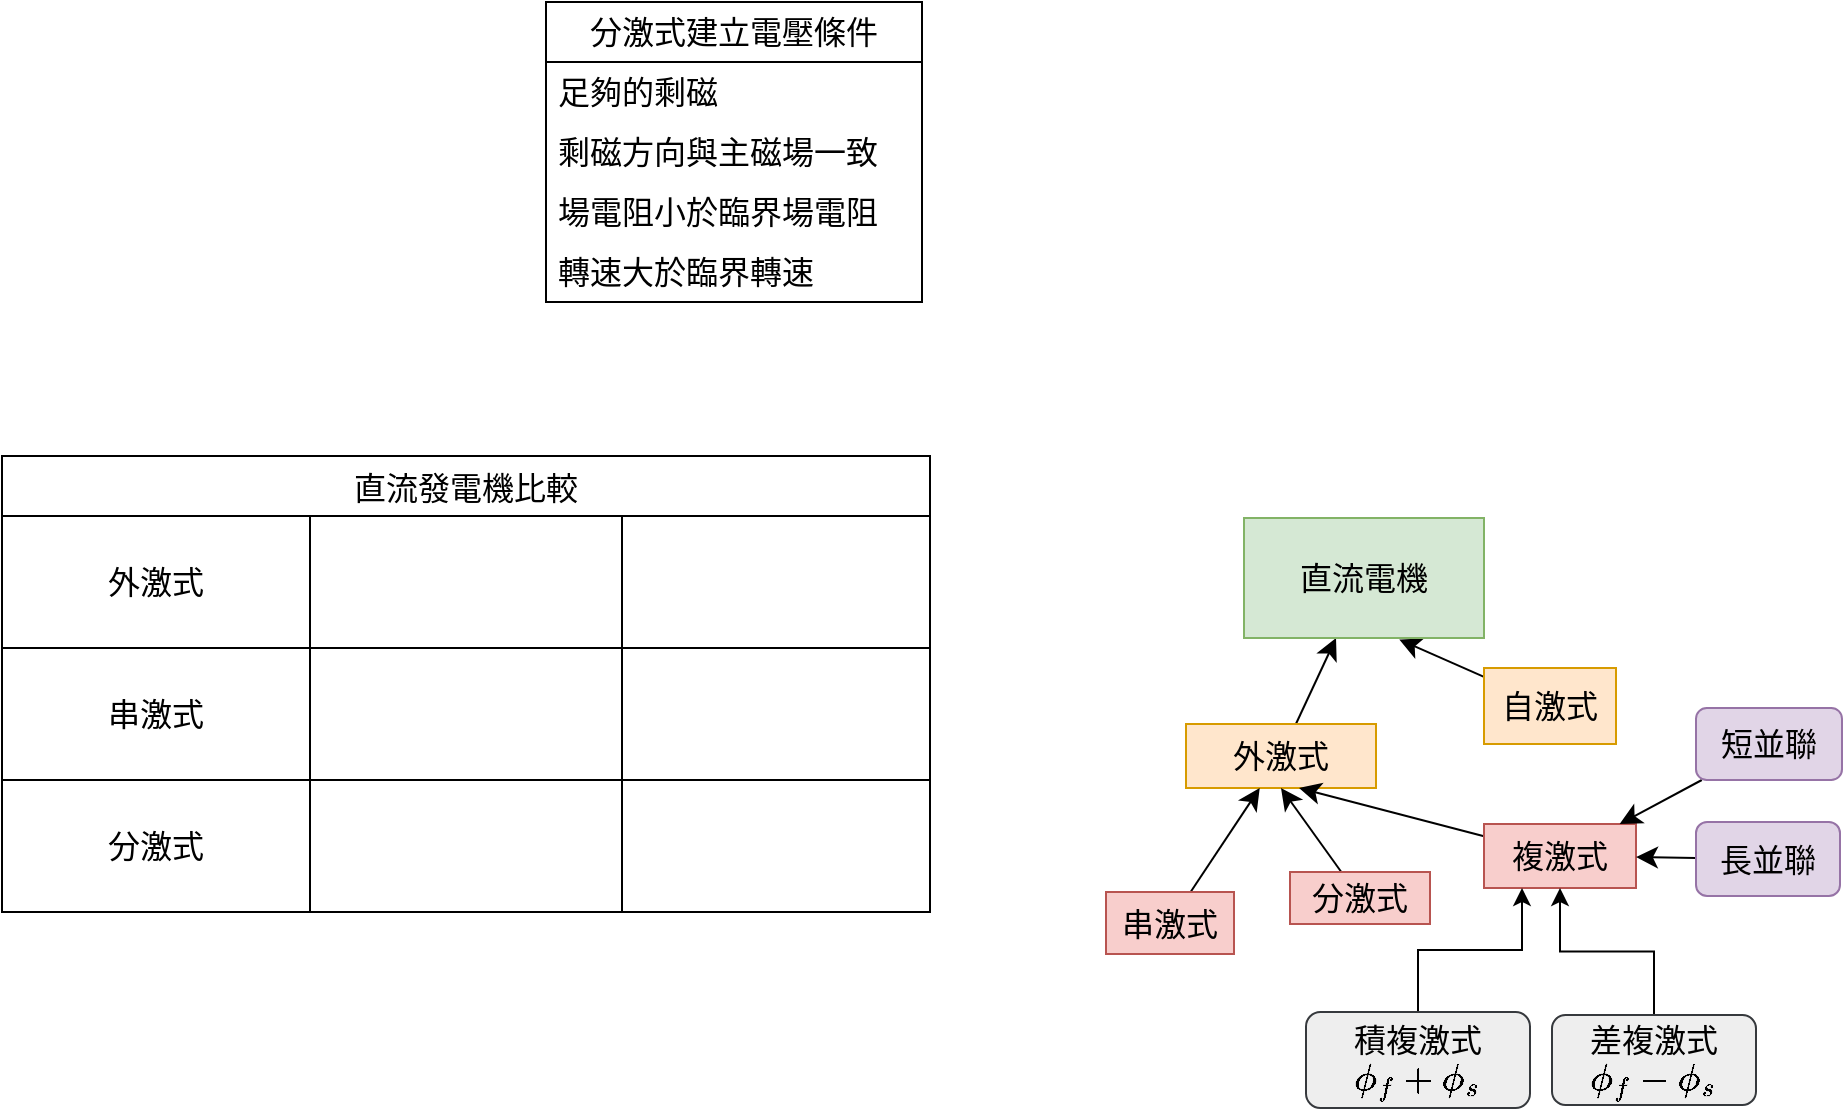 <mxfile version="21.7.5" type="github">
  <diagram name="第 1 页" id="0khi-y4i2Tu5UxIGoybB">
    <mxGraphModel dx="1645" dy="1000" grid="0" gridSize="10" guides="1" tooltips="1" connect="1" arrows="1" fold="1" page="0" pageScale="1" pageWidth="827" pageHeight="1169" math="1" shadow="0">
      <root>
        <mxCell id="0" />
        <mxCell id="1" parent="0" />
        <mxCell id="_pKEH9My9L13lh35LSAF-10" style="edgeStyle=none;curved=1;rounded=0;orthogonalLoop=1;jettySize=auto;html=1;fontSize=12;startSize=8;endSize=8;" parent="1" source="_pKEH9My9L13lh35LSAF-1" target="_pKEH9My9L13lh35LSAF-9" edge="1">
          <mxGeometry relative="1" as="geometry" />
        </mxCell>
        <mxCell id="_pKEH9My9L13lh35LSAF-1" value="外激式" style="rounded=0;whiteSpace=wrap;html=1;fontSize=16;fillColor=#ffe6cc;strokeColor=#d79b00;" parent="1" vertex="1">
          <mxGeometry x="-4" y="94" width="95" height="32" as="geometry" />
        </mxCell>
        <mxCell id="_pKEH9My9L13lh35LSAF-11" style="edgeStyle=none;curved=1;rounded=0;orthogonalLoop=1;jettySize=auto;html=1;entryX=0.647;entryY=1.013;entryDx=0;entryDy=0;entryPerimeter=0;fontSize=12;startSize=8;endSize=8;" parent="1" source="_pKEH9My9L13lh35LSAF-2" target="_pKEH9My9L13lh35LSAF-9" edge="1">
          <mxGeometry relative="1" as="geometry" />
        </mxCell>
        <mxCell id="_pKEH9My9L13lh35LSAF-2" value="自激式" style="rounded=0;whiteSpace=wrap;html=1;fontSize=16;fillColor=#ffe6cc;strokeColor=#d79b00;" parent="1" vertex="1">
          <mxGeometry x="145" y="66" width="66" height="38" as="geometry" />
        </mxCell>
        <mxCell id="_pKEH9My9L13lh35LSAF-6" style="edgeStyle=none;curved=1;rounded=0;orthogonalLoop=1;jettySize=auto;html=1;fontSize=12;startSize=8;endSize=8;" parent="1" source="_pKEH9My9L13lh35LSAF-3" target="_pKEH9My9L13lh35LSAF-1" edge="1">
          <mxGeometry relative="1" as="geometry" />
        </mxCell>
        <mxCell id="_pKEH9My9L13lh35LSAF-3" value="串激式" style="rounded=0;whiteSpace=wrap;html=1;fontSize=16;fillColor=#f8cecc;strokeColor=#b85450;" parent="1" vertex="1">
          <mxGeometry x="-44" y="178" width="64" height="31" as="geometry" />
        </mxCell>
        <mxCell id="_pKEH9My9L13lh35LSAF-7" style="edgeStyle=none;curved=1;rounded=0;orthogonalLoop=1;jettySize=auto;html=1;entryX=0.5;entryY=1;entryDx=0;entryDy=0;fontSize=12;startSize=8;endSize=8;" parent="1" source="_pKEH9My9L13lh35LSAF-4" target="_pKEH9My9L13lh35LSAF-1" edge="1">
          <mxGeometry relative="1" as="geometry" />
        </mxCell>
        <mxCell id="_pKEH9My9L13lh35LSAF-4" value="分激式" style="rounded=0;whiteSpace=wrap;html=1;fontSize=16;fillColor=#f8cecc;strokeColor=#b85450;" parent="1" vertex="1">
          <mxGeometry x="48" y="168" width="70" height="26" as="geometry" />
        </mxCell>
        <mxCell id="_pKEH9My9L13lh35LSAF-8" style="edgeStyle=none;curved=1;rounded=0;orthogonalLoop=1;jettySize=auto;html=1;entryX=0.595;entryY=1;entryDx=0;entryDy=0;entryPerimeter=0;fontSize=12;startSize=8;endSize=8;" parent="1" source="_pKEH9My9L13lh35LSAF-5" target="_pKEH9My9L13lh35LSAF-1" edge="1">
          <mxGeometry relative="1" as="geometry" />
        </mxCell>
        <mxCell id="_pKEH9My9L13lh35LSAF-5" value="複激式" style="rounded=0;whiteSpace=wrap;html=1;fontSize=16;fillColor=#f8cecc;strokeColor=#b85450;" parent="1" vertex="1">
          <mxGeometry x="145" y="144" width="76" height="32" as="geometry" />
        </mxCell>
        <mxCell id="_pKEH9My9L13lh35LSAF-9" value="直流電機" style="rounded=0;whiteSpace=wrap;html=1;fontSize=16;fillColor=#d5e8d4;strokeColor=#82b366;" parent="1" vertex="1">
          <mxGeometry x="25" y="-9" width="120" height="60" as="geometry" />
        </mxCell>
        <mxCell id="_pKEH9My9L13lh35LSAF-15" style="edgeStyle=none;curved=1;rounded=0;orthogonalLoop=1;jettySize=auto;html=1;fontSize=12;startSize=8;endSize=8;" parent="1" source="_pKEH9My9L13lh35LSAF-12" target="_pKEH9My9L13lh35LSAF-5" edge="1">
          <mxGeometry relative="1" as="geometry" />
        </mxCell>
        <mxCell id="_pKEH9My9L13lh35LSAF-12" value="長並聯" style="rounded=1;whiteSpace=wrap;html=1;fontSize=16;fillColor=#e1d5e7;strokeColor=#9673a6;" parent="1" vertex="1">
          <mxGeometry x="251" y="143" width="72" height="37" as="geometry" />
        </mxCell>
        <mxCell id="_pKEH9My9L13lh35LSAF-14" style="edgeStyle=none;curved=1;rounded=0;orthogonalLoop=1;jettySize=auto;html=1;fontSize=12;startSize=8;endSize=8;" parent="1" source="_pKEH9My9L13lh35LSAF-13" target="_pKEH9My9L13lh35LSAF-5" edge="1">
          <mxGeometry relative="1" as="geometry" />
        </mxCell>
        <mxCell id="_pKEH9My9L13lh35LSAF-13" value="短並聯" style="rounded=1;whiteSpace=wrap;html=1;fontSize=16;fillColor=#e1d5e7;strokeColor=#9673a6;" parent="1" vertex="1">
          <mxGeometry x="251" y="86" width="73" height="36" as="geometry" />
        </mxCell>
        <mxCell id="_pKEH9My9L13lh35LSAF-21" style="edgeStyle=orthogonalEdgeStyle;rounded=0;orthogonalLoop=1;jettySize=auto;html=1;entryX=0.5;entryY=1;entryDx=0;entryDy=0;" parent="1" source="_pKEH9My9L13lh35LSAF-16" target="_pKEH9My9L13lh35LSAF-5" edge="1">
          <mxGeometry relative="1" as="geometry" />
        </mxCell>
        <mxCell id="_pKEH9My9L13lh35LSAF-16" value="差複激式\(\phi_f-\phi_s\)" style="rounded=1;whiteSpace=wrap;html=1;fontSize=16;fillColor=#eeeeee;strokeColor=#36393d;" parent="1" vertex="1">
          <mxGeometry x="179" y="239.5" width="102" height="45" as="geometry" />
        </mxCell>
        <mxCell id="_pKEH9My9L13lh35LSAF-20" style="edgeStyle=orthogonalEdgeStyle;rounded=0;orthogonalLoop=1;jettySize=auto;html=1;entryX=0.25;entryY=1;entryDx=0;entryDy=0;" parent="1" source="_pKEH9My9L13lh35LSAF-17" target="_pKEH9My9L13lh35LSAF-5" edge="1">
          <mxGeometry relative="1" as="geometry" />
        </mxCell>
        <mxCell id="_pKEH9My9L13lh35LSAF-17" value="積複激式\(&lt;br&gt;\phi_f + \phi_s\)" style="rounded=1;whiteSpace=wrap;html=1;fontSize=16;fillColor=#eeeeee;strokeColor=#36393d;" parent="1" vertex="1">
          <mxGeometry x="56" y="238" width="112" height="48" as="geometry" />
        </mxCell>
        <mxCell id="I8KW_stVI-7e_ENemAaj-4" value="分激式建立電壓條件" style="swimlane;fontStyle=0;childLayout=stackLayout;horizontal=1;startSize=30;horizontalStack=0;resizeParent=1;resizeParentMax=0;resizeLast=0;collapsible=1;marginBottom=0;whiteSpace=wrap;html=1;fontSize=16;" vertex="1" parent="1">
          <mxGeometry x="-324" y="-267" width="188" height="150" as="geometry">
            <mxRectangle x="-324" y="-267" width="179" height="31" as="alternateBounds" />
          </mxGeometry>
        </mxCell>
        <mxCell id="I8KW_stVI-7e_ENemAaj-5" value="足夠的剩磁" style="text;strokeColor=none;fillColor=none;align=left;verticalAlign=middle;spacingLeft=4;spacingRight=4;overflow=hidden;points=[[0,0.5],[1,0.5]];portConstraint=eastwest;rotatable=0;whiteSpace=wrap;html=1;fontSize=16;" vertex="1" parent="I8KW_stVI-7e_ENemAaj-4">
          <mxGeometry y="30" width="188" height="30" as="geometry" />
        </mxCell>
        <mxCell id="I8KW_stVI-7e_ENemAaj-6" value="剩磁方向與主磁場一致" style="text;strokeColor=none;fillColor=none;align=left;verticalAlign=middle;spacingLeft=4;spacingRight=4;overflow=hidden;points=[[0,0.5],[1,0.5]];portConstraint=eastwest;rotatable=0;whiteSpace=wrap;html=1;fontSize=16;" vertex="1" parent="I8KW_stVI-7e_ENemAaj-4">
          <mxGeometry y="60" width="188" height="30" as="geometry" />
        </mxCell>
        <mxCell id="I8KW_stVI-7e_ENemAaj-7" value="場電阻小於臨界場電阻&lt;br&gt;" style="text;strokeColor=none;fillColor=none;align=left;verticalAlign=middle;spacingLeft=4;spacingRight=4;overflow=hidden;points=[[0,0.5],[1,0.5]];portConstraint=eastwest;rotatable=0;whiteSpace=wrap;html=1;fontSize=16;" vertex="1" parent="I8KW_stVI-7e_ENemAaj-4">
          <mxGeometry y="90" width="188" height="30" as="geometry" />
        </mxCell>
        <mxCell id="I8KW_stVI-7e_ENemAaj-11" value="轉速大於臨界轉速" style="text;strokeColor=none;fillColor=none;align=left;verticalAlign=middle;spacingLeft=4;spacingRight=4;overflow=hidden;points=[[0,0.5],[1,0.5]];portConstraint=eastwest;rotatable=0;whiteSpace=wrap;html=1;fontSize=16;" vertex="1" parent="I8KW_stVI-7e_ENemAaj-4">
          <mxGeometry y="120" width="188" height="30" as="geometry" />
        </mxCell>
        <mxCell id="I8KW_stVI-7e_ENemAaj-40" value="直流發電機比較" style="shape=table;startSize=30;container=1;collapsible=0;childLayout=tableLayout;strokeColor=default;fontSize=16;" vertex="1" parent="1">
          <mxGeometry x="-596" y="-40" width="464" height="228" as="geometry" />
        </mxCell>
        <mxCell id="I8KW_stVI-7e_ENemAaj-41" value="" style="shape=tableRow;horizontal=0;startSize=0;swimlaneHead=0;swimlaneBody=0;strokeColor=inherit;top=0;left=0;bottom=0;right=0;collapsible=0;dropTarget=0;fillColor=none;points=[[0,0.5],[1,0.5]];portConstraint=eastwest;fontSize=16;" vertex="1" parent="I8KW_stVI-7e_ENemAaj-40">
          <mxGeometry y="30" width="464" height="66" as="geometry" />
        </mxCell>
        <mxCell id="I8KW_stVI-7e_ENemAaj-42" value="外激式" style="shape=partialRectangle;html=1;whiteSpace=wrap;connectable=0;strokeColor=inherit;overflow=hidden;fillColor=none;top=0;left=0;bottom=0;right=0;pointerEvents=1;fontSize=16;" vertex="1" parent="I8KW_stVI-7e_ENemAaj-41">
          <mxGeometry width="154" height="66" as="geometry">
            <mxRectangle width="154" height="66" as="alternateBounds" />
          </mxGeometry>
        </mxCell>
        <mxCell id="I8KW_stVI-7e_ENemAaj-43" value="" style="shape=partialRectangle;html=1;whiteSpace=wrap;connectable=0;strokeColor=inherit;overflow=hidden;fillColor=none;top=0;left=0;bottom=0;right=0;pointerEvents=1;fontSize=16;" vertex="1" parent="I8KW_stVI-7e_ENemAaj-41">
          <mxGeometry x="154" width="156" height="66" as="geometry">
            <mxRectangle width="156" height="66" as="alternateBounds" />
          </mxGeometry>
        </mxCell>
        <mxCell id="I8KW_stVI-7e_ENemAaj-44" value="" style="shape=partialRectangle;html=1;whiteSpace=wrap;connectable=0;strokeColor=inherit;overflow=hidden;fillColor=none;top=0;left=0;bottom=0;right=0;pointerEvents=1;fontSize=16;" vertex="1" parent="I8KW_stVI-7e_ENemAaj-41">
          <mxGeometry x="310" width="154" height="66" as="geometry">
            <mxRectangle width="154" height="66" as="alternateBounds" />
          </mxGeometry>
        </mxCell>
        <mxCell id="I8KW_stVI-7e_ENemAaj-45" value="" style="shape=tableRow;horizontal=0;startSize=0;swimlaneHead=0;swimlaneBody=0;strokeColor=inherit;top=0;left=0;bottom=0;right=0;collapsible=0;dropTarget=0;fillColor=none;points=[[0,0.5],[1,0.5]];portConstraint=eastwest;fontSize=16;" vertex="1" parent="I8KW_stVI-7e_ENemAaj-40">
          <mxGeometry y="96" width="464" height="66" as="geometry" />
        </mxCell>
        <mxCell id="I8KW_stVI-7e_ENemAaj-46" value="串激式" style="shape=partialRectangle;html=1;whiteSpace=wrap;connectable=0;strokeColor=inherit;overflow=hidden;fillColor=none;top=0;left=0;bottom=0;right=0;pointerEvents=1;fontSize=16;" vertex="1" parent="I8KW_stVI-7e_ENemAaj-45">
          <mxGeometry width="154" height="66" as="geometry">
            <mxRectangle width="154" height="66" as="alternateBounds" />
          </mxGeometry>
        </mxCell>
        <mxCell id="I8KW_stVI-7e_ENemAaj-47" value="" style="shape=partialRectangle;html=1;whiteSpace=wrap;connectable=0;strokeColor=inherit;overflow=hidden;fillColor=none;top=0;left=0;bottom=0;right=0;pointerEvents=1;fontSize=16;" vertex="1" parent="I8KW_stVI-7e_ENemAaj-45">
          <mxGeometry x="154" width="156" height="66" as="geometry">
            <mxRectangle width="156" height="66" as="alternateBounds" />
          </mxGeometry>
        </mxCell>
        <mxCell id="I8KW_stVI-7e_ENemAaj-48" value="" style="shape=partialRectangle;html=1;whiteSpace=wrap;connectable=0;strokeColor=inherit;overflow=hidden;fillColor=none;top=0;left=0;bottom=0;right=0;pointerEvents=1;fontSize=16;" vertex="1" parent="I8KW_stVI-7e_ENemAaj-45">
          <mxGeometry x="310" width="154" height="66" as="geometry">
            <mxRectangle width="154" height="66" as="alternateBounds" />
          </mxGeometry>
        </mxCell>
        <mxCell id="I8KW_stVI-7e_ENemAaj-49" value="" style="shape=tableRow;horizontal=0;startSize=0;swimlaneHead=0;swimlaneBody=0;strokeColor=inherit;top=0;left=0;bottom=0;right=0;collapsible=0;dropTarget=0;fillColor=none;points=[[0,0.5],[1,0.5]];portConstraint=eastwest;fontSize=16;" vertex="1" parent="I8KW_stVI-7e_ENemAaj-40">
          <mxGeometry y="162" width="464" height="66" as="geometry" />
        </mxCell>
        <mxCell id="I8KW_stVI-7e_ENemAaj-50" value="分激式" style="shape=partialRectangle;html=1;whiteSpace=wrap;connectable=0;strokeColor=inherit;overflow=hidden;fillColor=none;top=0;left=0;bottom=0;right=0;pointerEvents=1;fontSize=16;" vertex="1" parent="I8KW_stVI-7e_ENemAaj-49">
          <mxGeometry width="154" height="66" as="geometry">
            <mxRectangle width="154" height="66" as="alternateBounds" />
          </mxGeometry>
        </mxCell>
        <mxCell id="I8KW_stVI-7e_ENemAaj-51" value="" style="shape=partialRectangle;html=1;whiteSpace=wrap;connectable=0;strokeColor=inherit;overflow=hidden;fillColor=none;top=0;left=0;bottom=0;right=0;pointerEvents=1;fontSize=16;" vertex="1" parent="I8KW_stVI-7e_ENemAaj-49">
          <mxGeometry x="154" width="156" height="66" as="geometry">
            <mxRectangle width="156" height="66" as="alternateBounds" />
          </mxGeometry>
        </mxCell>
        <mxCell id="I8KW_stVI-7e_ENemAaj-52" value="" style="shape=partialRectangle;html=1;whiteSpace=wrap;connectable=0;strokeColor=inherit;overflow=hidden;fillColor=none;top=0;left=0;bottom=0;right=0;pointerEvents=1;fontSize=16;" vertex="1" parent="I8KW_stVI-7e_ENemAaj-49">
          <mxGeometry x="310" width="154" height="66" as="geometry">
            <mxRectangle width="154" height="66" as="alternateBounds" />
          </mxGeometry>
        </mxCell>
      </root>
    </mxGraphModel>
  </diagram>
</mxfile>
